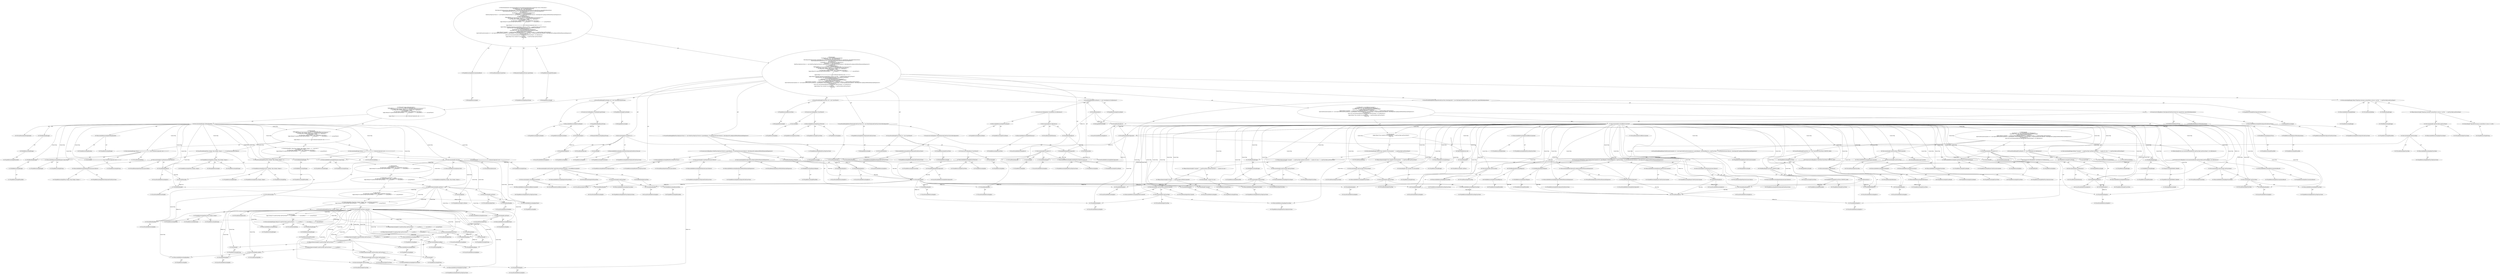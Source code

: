 digraph "instrumentClass#?,InputStream" {
0 [label="2:CtTypeReferenceImpl@InstrumentationResult" shape=ellipse]
1 [label="2:CtPackageReferenceImpl@" shape=ellipse]
2 [label="2:CtVirtualElement@instrumentClass" shape=ellipse]
3 [label="2:CtParameterImpl@InputStream inputStream" shape=ellipse]
4 [label="2:CtTypeReferenceImpl@InputStream" shape=ellipse]
5 [label="2:CtTypeReferenceImpl@IOException" shape=ellipse]
6 [label="2:CtPackageReferenceImpl@" shape=ellipse]
7 [label="3:CtTypeReferenceImpl@ClassReader" shape=ellipse]
8 [label="3:CtPackageReferenceImpl@" shape=ellipse]
9 [label="3:CtExecutableReferenceImpl@ClassReader()" shape=ellipse]
10 [label="3:CtTypeReferenceImpl@ClassReader" shape=ellipse]
11 [label="3:CtTypeReferenceImpl@ClassReader" shape=ellipse]
12 [label="3:CtVariableReadImpl@inputStream" shape=ellipse]
13 [label="3:CtParameterReferenceImpl@inputStream" shape=ellipse]
14 [label="3:CtConstructorCallImpl@new ClassReader(inputStream)" shape=ellipse]
15 [label="3:CtVirtualElement@cr0" shape=ellipse]
16 [label="3:CtLocalVariableImpl@ClassReader cr0 = new ClassReader(inputStream)" shape=ellipse]
17 [label="4:CtTypeReferenceImpl@ClassWriter" shape=ellipse]
18 [label="4:CtPackageReferenceImpl@" shape=ellipse]
19 [label="4:CtExecutableReferenceImpl@ClassWriter(int)" shape=ellipse]
20 [label="4:CtTypeReferenceImpl@ClassWriter" shape=ellipse]
21 [label="4:CtTypeReferenceImpl@ClassWriter" shape=ellipse]
22 [label="4:CtTypeReferenceImpl@int" shape=ellipse]
23 [label="4:CtLiteralImpl@0" shape=ellipse]
24 [label="4:CtTypeReferenceImpl@int" shape=ellipse]
25 [label="4:CtConstructorCallImpl@new ClassWriter(0)" shape=ellipse]
26 [label="4:CtVirtualElement@cw0" shape=ellipse]
27 [label="4:CtLocalVariableImpl@ClassWriter cw0 = new ClassWriter(0)" shape=ellipse]
28 [label="5:CtTypeReferenceImpl@DetectIgnoredCodeClassVisitor" shape=ellipse]
29 [label="5:CtPackageReferenceImpl@" shape=ellipse]
30 [label="6:CtExecutableReferenceImpl@DetectIgnoredCodeClassVisitor()" shape=ellipse]
31 [label="6:CtTypeReferenceImpl@DetectIgnoredCodeClassVisitor" shape=ellipse]
32 [label="6:CtTypeReferenceImpl@DetectIgnoredCodeClassVisitor" shape=ellipse]
33 [label="6:CtVariableReadImpl@cw0" shape=ellipse]
34 [label="6:CtLocalVariableReferenceImpl@cw0" shape=ellipse]
35 [label="6:CtFieldReferenceImpl@ignoreTrivial" shape=ellipse]
36 [label="6:CtTypeReferenceImpl@PlaceHold" shape=ellipse]
37 [label="6:CtFieldReadImpl@ignoreTrivial" shape=ellipse]
38 [label="6:CtFieldReferenceImpl@ignoreMethodAnnotations" shape=ellipse]
39 [label="6:CtTypeReferenceImpl@PlaceHold" shape=ellipse]
40 [label="6:CtFieldReadImpl@ignoreMethodAnnotations" shape=ellipse]
41 [label="6:CtConstructorCallImpl@new DetectIgnoredCodeClassVisitor(cw0, ignoreTrivial, ignoreMethodAnnotations)" shape=ellipse]
42 [label="5:CtVirtualElement@detectIgnoredCv" shape=ellipse]
43 [label="5:CtLocalVariableImpl@DetectIgnoredCodeClassVisitor detectIgnoredCv = new DetectIgnoredCodeClassVisitor(cw0, ignoreTrivial, ignoreMethodAnnotations)" shape=ellipse]
44 [label="7:CtTypeReferenceImpl@DetectDuplicatedCodeClassVisitor" shape=ellipse]
45 [label="7:CtPackageReferenceImpl@" shape=ellipse]
46 [label="7:CtExecutableReferenceImpl@DetectDuplicatedCodeClassVisitor()" shape=ellipse]
47 [label="7:CtTypeReferenceImpl@DetectDuplicatedCodeClassVisitor" shape=ellipse]
48 [label="7:CtTypeReferenceImpl@DetectDuplicatedCodeClassVisitor" shape=ellipse]
49 [label="7:CtVariableReadImpl@detectIgnoredCv" shape=ellipse]
50 [label="7:CtLocalVariableReferenceImpl@detectIgnoredCv" shape=ellipse]
51 [label="7:CtConstructorCallImpl@new DetectDuplicatedCodeClassVisitor(detectIgnoredCv)" shape=ellipse]
52 [label="7:CtVirtualElement@cv0" shape=ellipse]
53 [label="7:CtLocalVariableImpl@DetectDuplicatedCodeClassVisitor cv0 = new DetectDuplicatedCodeClassVisitor(detectIgnoredCv)" shape=ellipse]
54 [label="8:CtExecutableReferenceImpl@accept(DetectDuplicatedCodeClassVisitor,int)" shape=ellipse]
55 [label="8:CtTypeReferenceImpl@ClassReader" shape=ellipse]
56 [label="8:CtTypeReferenceImpl@DetectDuplicatedCodeClassVisitor" shape=ellipse]
57 [label="8:CtTypeReferenceImpl@int" shape=ellipse]
58 [label="8:CtVirtualElement@accept" shape=ellipse]
59 [label="8:CtVariableReadImpl@cr0" shape=ellipse]
60 [label="8:CtLocalVariableReferenceImpl@cr0" shape=ellipse]
61 [label="8:CtVariableReadImpl@cv0" shape=ellipse]
62 [label="8:CtLocalVariableReferenceImpl@cv0" shape=ellipse]
63 [label="8:CtLiteralImpl@0" shape=ellipse]
64 [label="8:CtTypeReferenceImpl@int" shape=ellipse]
65 [label="8:CtInvocationImpl@cr0.accept(cv0, 0)" shape=ellipse]
66 [label="9:CtTypeReferenceImpl@ClassReader" shape=ellipse]
67 [label="9:CtPackageReferenceImpl@" shape=ellipse]
68 [label="9:CtExecutableReferenceImpl@ClassReader()" shape=ellipse]
69 [label="9:CtTypeReferenceImpl@ClassReader" shape=ellipse]
70 [label="9:CtTypeReferenceImpl@ClassReader" shape=ellipse]
71 [label="9:CtExecutableReferenceImpl@toByteArray()" shape=ellipse]
72 [label="9:CtTypeReferenceImpl@ClassWriter" shape=ellipse]
73 [label="9:CtVirtualElement@toByteArray" shape=ellipse]
74 [label="9:CtVariableReadImpl@cw0" shape=ellipse]
75 [label="9:CtLocalVariableReferenceImpl@cw0" shape=ellipse]
76 [label="9:CtInvocationImpl@cw0.toByteArray()" shape=ellipse]
77 [label="9:CtConstructorCallImpl@new ClassReader(cw0.toByteArray())" shape=ellipse]
78 [label="9:CtVirtualElement@cr" shape=ellipse]
79 [label="9:CtLocalVariableImpl@ClassReader cr = new ClassReader(cw0.toByteArray())" shape=ellipse]
80 [label="10:CtTypeReferenceImpl@ClassWriter" shape=ellipse]
81 [label="10:CtPackageReferenceImpl@" shape=ellipse]
82 [label="10:CtExecutableReferenceImpl@ClassWriter(int)" shape=ellipse]
83 [label="10:CtTypeReferenceImpl@ClassWriter" shape=ellipse]
84 [label="10:CtTypeReferenceImpl@ClassWriter" shape=ellipse]
85 [label="10:CtTypeReferenceImpl@int" shape=ellipse]
86 [label="10:CtLiteralImpl@0" shape=ellipse]
87 [label="10:CtTypeReferenceImpl@int" shape=ellipse]
88 [label="10:CtConstructorCallImpl@new ClassWriter(0)" shape=ellipse]
89 [label="10:CtVirtualElement@cw" shape=ellipse]
90 [label="10:CtLocalVariableImpl@ClassWriter cw = new ClassWriter(0)" shape=ellipse]
91 [label="11:CtTypeReferenceImpl@BuildClassMapClassVisitor" shape=ellipse]
92 [label="11:CtPackageReferenceImpl@" shape=ellipse]
93 [label="12:CtExecutableReferenceImpl@BuildClassMapClassVisitor()" shape=ellipse]
94 [label="12:CtTypeReferenceImpl@BuildClassMapClassVisitor" shape=ellipse]
95 [label="12:CtTypeReferenceImpl@BuildClassMapClassVisitor" shape=ellipse]
96 [label="13:CtVariableReadImpl@cw" shape=ellipse]
97 [label="13:CtLocalVariableReferenceImpl@cw" shape=ellipse]
98 [label="14:CtFieldReferenceImpl@ignoreRegexes" shape=ellipse]
99 [label="14:CtTypeReferenceImpl@PlaceHold" shape=ellipse]
100 [label="14:CtFieldReadImpl@ignoreRegexes" shape=ellipse]
101 [label="15:CtExecutableReferenceImpl@getDuplicatesLinesCollector()" shape=ellipse]
102 [label="15:CtTypeReferenceImpl@DetectDuplicatedCodeClassVisitor" shape=ellipse]
103 [label="15:CtVirtualElement@getDuplicatesLinesCollector" shape=ellipse]
104 [label="15:CtVariableReadImpl@cv0" shape=ellipse]
105 [label="15:CtLocalVariableReferenceImpl@cv0" shape=ellipse]
106 [label="15:CtInvocationImpl@cv0.getDuplicatesLinesCollector()" shape=ellipse]
107 [label="16:CtExecutableReferenceImpl@getIgnoredMethodNamesAndSignatures()" shape=ellipse]
108 [label="16:CtTypeReferenceImpl@DetectIgnoredCodeClassVisitor" shape=ellipse]
109 [label="16:CtVirtualElement@getIgnoredMethodNamesAndSignatures" shape=ellipse]
110 [label="16:CtVariableReadImpl@detectIgnoredCv" shape=ellipse]
111 [label="16:CtLocalVariableReferenceImpl@detectIgnoredCv" shape=ellipse]
112 [label="16:CtInvocationImpl@detectIgnoredCv.getIgnoredMethodNamesAndSignatures()" shape=ellipse]
113 [label="12:CtConstructorCallImpl@new BuildClassMapClassVisitor(cw, ignoreRegexes, cv0.getDuplicatesLinesCollector(), detectIgnoredCv.getIgnoredMethodNamesAndSignatures())" shape=ellipse]
114 [label="11:CtVirtualElement@cv" shape=ellipse]
115 [label="11:CtLocalVariableImpl@BuildClassMapClassVisitor cv = new BuildClassMapClassVisitor(cw, ignoreRegexes, cv0.getDuplicatesLinesCollector(), detectIgnoredCv.getIgnoredMethodNamesAndSignatures())" shape=ellipse]
116 [label="17:CtExecutableReferenceImpl@accept(BuildClassMapClassVisitor,int)" shape=ellipse]
117 [label="17:CtTypeReferenceImpl@ClassReader" shape=ellipse]
118 [label="17:CtTypeReferenceImpl@BuildClassMapClassVisitor" shape=ellipse]
119 [label="17:CtTypeReferenceImpl@int" shape=ellipse]
120 [label="17:CtVirtualElement@accept" shape=ellipse]
121 [label="17:CtVariableReadImpl@cr" shape=ellipse]
122 [label="17:CtLocalVariableReferenceImpl@cr" shape=ellipse]
123 [label="17:CtVariableReadImpl@cv" shape=ellipse]
124 [label="17:CtLocalVariableReferenceImpl@cv" shape=ellipse]
125 [label="17:CtLiteralImpl@0" shape=ellipse]
126 [label="17:CtTypeReferenceImpl@int" shape=ellipse]
127 [label="17:CtInvocationImpl@cr.accept(cv, 0)" shape=ellipse]
128 [label="18:CtExecutableReferenceImpl@isDebugEnabled()" shape=ellipse]
129 [label="18:CtTypeReferenceImpl@logger" shape=ellipse]
130 [label="18:CtTypeReferenceImpl@boolean" shape=ellipse]
131 [label="18:CtVirtualElement@isDebugEnabled" shape=ellipse]
132 [label="18:CtFieldReferenceImpl@logger" shape=ellipse]
133 [label="18:CtTypeReferenceImpl@PlaceHold" shape=ellipse]
134 [label="18:CtFieldReadImpl@logger" shape=ellipse]
135 [label="18:CtInvocationImpl@logger.isDebugEnabled()" shape=ellipse]
136 [label="19:CtExecutableReferenceImpl@debug(java.lang.String)" shape=ellipse]
137 [label="19:CtTypeReferenceImpl@logger" shape=ellipse]
138 [label="19:CtTypeReferenceImpl@String" shape=ellipse]
139 [label="19:CtVirtualElement@debug" shape=ellipse]
140 [label="19:CtFieldReferenceImpl@logger" shape=ellipse]
141 [label="19:CtTypeReferenceImpl@PlaceHold" shape=ellipse]
142 [label="19:CtFieldReadImpl@logger" shape=ellipse]
143 [label="19:CtLiteralImpl@\"=============== Detected duplicated code =============\"" shape=ellipse]
144 [label="19:CtTypeReferenceImpl@String" shape=ellipse]
145 [label="19:CtInvocationImpl@logger.debug(\"=============== Detected duplicated code =============\")" shape=ellipse]
146 [label="20:CtTypeReferenceImpl@Map<Integer, Map<Integer, Integer>>" shape=ellipse]
147 [label="20:CtPackageReferenceImpl@" shape=ellipse]
148 [label="20:CtTypeReferenceImpl@Integer" shape=ellipse]
149 [label="20:CtTypeReferenceImpl@Map<Integer, Integer>" shape=ellipse]
150 [label="20:CtExecutableReferenceImpl@getDuplicatesLinesCollector()" shape=ellipse]
151 [label="20:CtTypeReferenceImpl@DetectDuplicatedCodeClassVisitor" shape=ellipse]
152 [label="20:CtTypeReferenceImpl@Map<Integer, Map<Integer, Integer>>" shape=ellipse]
153 [label="20:CtVirtualElement@getDuplicatesLinesCollector" shape=ellipse]
154 [label="20:CtVariableReadImpl@cv0" shape=ellipse]
155 [label="20:CtLocalVariableReferenceImpl@cv0" shape=ellipse]
156 [label="20:CtInvocationImpl@cv0.getDuplicatesLinesCollector()" shape=ellipse]
157 [label="20:CtVirtualElement@l" shape=ellipse]
158 [label="20:CtLocalVariableImpl@Map<Integer, Map<Integer, Integer>> l = cv0.getDuplicatesLinesCollector()" shape=ellipse]
159 [label="21:CtTypeReferenceImpl@Map.Entry<Integer, Map<Integer, Integer>>" shape=ellipse]
160 [label="21:CtTypeReferenceImpl@Map" shape=ellipse]
161 [label="21:CtTypeReferenceImpl@Integer" shape=ellipse]
162 [label="21:CtTypeReferenceImpl@Map<Integer, Integer>" shape=ellipse]
163 [label="21:CtVirtualElement@m" shape=ellipse]
164 [label="21:CtLocalVariableImpl@Map.Entry<Integer, Map<Integer, Integer>> m" shape=ellipse]
165 [label="21:CtExecutableReferenceImpl@entrySet()" shape=ellipse]
166 [label="21:CtTypeReferenceImpl@Map<Integer, Map<Integer, Integer>>" shape=ellipse]
167 [label="21:CtVirtualElement@entrySet" shape=ellipse]
168 [label="21:CtVariableReadImpl@l" shape=ellipse]
169 [label="21:CtLocalVariableReferenceImpl@l" shape=ellipse]
170 [label="21:CtInvocationImpl@l.entrySet()" shape=ellipse]
171 [label="22:CtExecutableReferenceImpl@getValue()" shape=ellipse]
172 [label="22:CtTypeReferenceImpl@m" shape=ellipse]
173 [label="22:CtVirtualElement@getValue" shape=ellipse]
174 [label="22:CtVariableReadImpl@m" shape=ellipse]
175 [label="22:CtLocalVariableReferenceImpl@m" shape=ellipse]
176 [label="22:CtInvocationImpl@m.getValue()" shape=ellipse]
177 [label="22:CtLiteralImpl@null" shape=ellipse]
178 [label="22:CtTypeReferenceImpl@<nulltype>" shape=ellipse]
179 [label="22:CtBinaryOperatorImpl@m.getValue() != null" shape=ellipse]
180 [label="23:CtTypeReferenceImpl@Map.Entry<Integer, Integer>" shape=ellipse]
181 [label="23:CtTypeReferenceImpl@Map" shape=ellipse]
182 [label="23:CtTypeReferenceImpl@Integer" shape=ellipse]
183 [label="23:CtTypeReferenceImpl@Integer" shape=ellipse]
184 [label="23:CtVirtualElement@pair" shape=ellipse]
185 [label="23:CtLocalVariableImpl@Map.Entry<Integer, Integer> pair" shape=ellipse]
186 [label="23:CtExecutableReferenceImpl@entrySet()" shape=ellipse]
187 [label="23:CtVirtualElement@entrySet" shape=ellipse]
188 [label="23:CtExecutableReferenceImpl@getValue()" shape=ellipse]
189 [label="23:CtTypeReferenceImpl@m" shape=ellipse]
190 [label="23:CtVirtualElement@getValue" shape=ellipse]
191 [label="23:CtVariableReadImpl@m" shape=ellipse]
192 [label="23:CtLocalVariableReferenceImpl@m" shape=ellipse]
193 [label="23:CtInvocationImpl@m.getValue()" shape=ellipse]
194 [label="23:CtInvocationImpl@m.getValue().entrySet()" shape=ellipse]
195 [label="24:CtExecutableReferenceImpl@debug()" shape=ellipse]
196 [label="24:CtTypeReferenceImpl@logger" shape=ellipse]
197 [label="24:CtVirtualElement@debug" shape=ellipse]
198 [label="24:CtFieldReferenceImpl@logger" shape=ellipse]
199 [label="24:CtTypeReferenceImpl@PlaceHold" shape=ellipse]
200 [label="24:CtFieldReadImpl@logger" shape=ellipse]
201 [label="25:CtExecutableReferenceImpl@getClassName()" shape=ellipse]
202 [label="25:CtVirtualElement@getClassName" shape=ellipse]
203 [label="25:CtExecutableReferenceImpl@getClassMap()" shape=ellipse]
204 [label="25:CtTypeReferenceImpl@BuildClassMapClassVisitor" shape=ellipse]
205 [label="25:CtVirtualElement@getClassMap" shape=ellipse]
206 [label="25:CtVariableReadImpl@cv" shape=ellipse]
207 [label="25:CtLocalVariableReferenceImpl@cv" shape=ellipse]
208 [label="25:CtInvocationImpl@cv.getClassMap()" shape=ellipse]
209 [label="25:CtInvocationImpl@cv.getClassMap().getClassName()" shape=ellipse]
210 [label="25:CtLiteralImpl@\":\"" shape=ellipse]
211 [label="25:CtTypeReferenceImpl@String" shape=ellipse]
212 [label="25:CtBinaryOperatorImpl@(cv.getClassMap().getClassName() + \":\")" shape=ellipse]
213 [label="25:CtExecutableReferenceImpl@getKey()" shape=ellipse]
214 [label="25:CtTypeReferenceImpl@m" shape=ellipse]
215 [label="25:CtVirtualElement@getKey" shape=ellipse]
216 [label="25:CtVariableReadImpl@m" shape=ellipse]
217 [label="25:CtLocalVariableReferenceImpl@m" shape=ellipse]
218 [label="25:CtInvocationImpl@m.getKey()" shape=ellipse]
219 [label="25:CtBinaryOperatorImpl@((cv.getClassMap().getClassName() + \":\") + m.getKey())" shape=ellipse]
220 [label="25:CtLiteralImpl@\" \"" shape=ellipse]
221 [label="25:CtTypeReferenceImpl@String" shape=ellipse]
222 [label="25:CtBinaryOperatorImpl@(((cv.getClassMap().getClassName() + \":\") + m.getKey()) + \" \")" shape=ellipse]
223 [label="25:CtExecutableReferenceImpl@getKey()" shape=ellipse]
224 [label="25:CtTypeReferenceImpl@pair" shape=ellipse]
225 [label="25:CtVirtualElement@getKey" shape=ellipse]
226 [label="25:CtVariableReadImpl@pair" shape=ellipse]
227 [label="25:CtLocalVariableReferenceImpl@pair" shape=ellipse]
228 [label="25:CtInvocationImpl@pair.getKey()" shape=ellipse]
229 [label="25:CtBinaryOperatorImpl@((((cv.getClassMap().getClassName() + \":\") + m.getKey()) + \" \") + pair.getKey())" shape=ellipse]
230 [label="26:CtLiteralImpl@\"->\"" shape=ellipse]
231 [label="26:CtTypeReferenceImpl@String" shape=ellipse]
232 [label="25:CtBinaryOperatorImpl@(((((cv.getClassMap().getClassName() + \":\") + m.getKey()) + \" \") + pair.getKey()) + \"->\")" shape=ellipse]
233 [label="27:CtExecutableReferenceImpl@getValue()" shape=ellipse]
234 [label="27:CtTypeReferenceImpl@pair" shape=ellipse]
235 [label="27:CtVirtualElement@getValue" shape=ellipse]
236 [label="27:CtVariableReadImpl@pair" shape=ellipse]
237 [label="27:CtLocalVariableReferenceImpl@pair" shape=ellipse]
238 [label="27:CtInvocationImpl@pair.getValue()" shape=ellipse]
239 [label="25:CtBinaryOperatorImpl@(((((cv.getClassMap().getClassName() + \":\") + m.getKey()) + \" \") + pair.getKey()) + \"->\") + pair.getValue()" shape=ellipse]
240 [label="24:CtInvocationImpl@logger.debug((((((cv.getClassMap().getClassName() + \":\") + m.getKey()) + \" \") + pair.getKey()) + \"->\") + pair.getValue())" shape=ellipse]
241 [label="23:CtBlockImpl@\{
    logger.debug((((((cv.getClassMap().getClassName() + \":\") + m.getKey()) + \" \") + pair.getKey()) + \"->\") + pair.getValue());
\}" shape=ellipse]
242 [label="23:CtForEachImpl@for (Map.Entry<Integer, Integer> pair : m.getValue().entrySet()) \{
    logger.debug((((((cv.getClassMap().getClassName() + \":\") + m.getKey()) + \" \") + pair.getKey()) + \"->\") + pair.getValue());
\}" shape=ellipse]
243 [label="22:CtBlockImpl@\{
    for (Map.Entry<Integer, Integer> pair : m.getValue().entrySet()) \{
        logger.debug((((((cv.getClassMap().getClassName() + \":\") + m.getKey()) + \" \") + pair.getKey()) + \"->\") + pair.getValue());
    \}
\}" shape=ellipse]
244 [label="22:CtIfImpl@if (m.getValue() != null) \{
    for (Map.Entry<Integer, Integer> pair : m.getValue().entrySet()) \{
        logger.debug((((((cv.getClassMap().getClassName() + \":\") + m.getKey()) + \" \") + pair.getKey()) + \"->\") + pair.getValue());
    \}
\}" shape=ellipse]
245 [label="21:CtBlockImpl@\{
    if (m.getValue() != null) \{
        for (Map.Entry<Integer, Integer> pair : m.getValue().entrySet()) \{
            logger.debug((((((cv.getClassMap().getClassName() + \":\") + m.getKey()) + \" \") + pair.getKey()) + \"->\") + pair.getValue());
        \}
    \}
\}" shape=ellipse]
246 [label="21:CtForEachImpl@for (Map.Entry<Integer, Map<Integer, Integer>> m : l.entrySet()) \{
    if (m.getValue() != null) \{
        for (Map.Entry<Integer, Integer> pair : m.getValue().entrySet()) \{
            logger.debug((((((cv.getClassMap().getClassName() + \":\") + m.getKey()) + \" \") + pair.getKey()) + \"->\") + pair.getValue());
        \}
    \}
\}" shape=ellipse]
247 [label="31:CtExecutableReferenceImpl@debug(java.lang.String)" shape=ellipse]
248 [label="31:CtTypeReferenceImpl@logger" shape=ellipse]
249 [label="31:CtTypeReferenceImpl@String" shape=ellipse]
250 [label="31:CtVirtualElement@debug" shape=ellipse]
251 [label="31:CtFieldReferenceImpl@logger" shape=ellipse]
252 [label="31:CtTypeReferenceImpl@PlaceHold" shape=ellipse]
253 [label="31:CtFieldReadImpl@logger" shape=ellipse]
254 [label="31:CtLiteralImpl@\"=============== End of detected duplicated code ======\"" shape=ellipse]
255 [label="31:CtTypeReferenceImpl@String" shape=ellipse]
256 [label="31:CtInvocationImpl@logger.debug(\"=============== End of detected duplicated code ======\")" shape=ellipse]
257 [label="18:CtBlockImpl@\{
    logger.debug(\"=============== Detected duplicated code =============\");
    Map<Integer, Map<Integer, Integer>> l = cv0.getDuplicatesLinesCollector();
    for (Map.Entry<Integer, Map<Integer, Integer>> m : l.entrySet()) \{
        if (m.getValue() != null) \{
            for (Map.Entry<Integer, Integer> pair : m.getValue().entrySet()) \{
                logger.debug((((((cv.getClassMap().getClassName() + \":\") + m.getKey()) + \" \") + pair.getKey()) + \"->\") + pair.getValue());
            \}
        \}
    \}
    logger.debug(\"=============== End of detected duplicated code ======\");
\}" shape=ellipse]
258 [label="18:CtIfImpl@if (logger.isDebugEnabled()) \{
    logger.debug(\"=============== Detected duplicated code =============\");
    Map<Integer, Map<Integer, Integer>> l = cv0.getDuplicatesLinesCollector();
    for (Map.Entry<Integer, Map<Integer, Integer>> m : l.entrySet()) \{
        if (m.getValue() != null) \{
            for (Map.Entry<Integer, Integer> pair : m.getValue().entrySet()) \{
                logger.debug((((((cv.getClassMap().getClassName() + \":\") + m.getKey()) + \" \") + pair.getKey()) + \"->\") + pair.getValue());
            \}
        \}
    \}
    logger.debug(\"=============== End of detected duplicated code ======\");
\}" shape=ellipse]
259 [label="33:CtExecutableReferenceImpl@debug()" shape=ellipse]
260 [label="33:CtTypeReferenceImpl@logger" shape=ellipse]
261 [label="33:CtVirtualElement@debug" shape=ellipse]
262 [label="33:CtFieldReferenceImpl@logger" shape=ellipse]
263 [label="33:CtTypeReferenceImpl@PlaceHold" shape=ellipse]
264 [label="33:CtFieldReadImpl@logger" shape=ellipse]
265 [label="34:CtLiteralImpl@\"Migrating classmap in projectData to store in *.ser file: \"" shape=ellipse]
266 [label="34:CtTypeReferenceImpl@String" shape=ellipse]
267 [label="35:CtExecutableReferenceImpl@getClassName()" shape=ellipse]
268 [label="35:CtVirtualElement@getClassName" shape=ellipse]
269 [label="35:CtExecutableReferenceImpl@getClassMap()" shape=ellipse]
270 [label="35:CtTypeReferenceImpl@BuildClassMapClassVisitor" shape=ellipse]
271 [label="35:CtVirtualElement@getClassMap" shape=ellipse]
272 [label="35:CtVariableReadImpl@cv" shape=ellipse]
273 [label="35:CtLocalVariableReferenceImpl@cv" shape=ellipse]
274 [label="35:CtInvocationImpl@cv.getClassMap()" shape=ellipse]
275 [label="35:CtInvocationImpl@cv.getClassMap().getClassName()" shape=ellipse]
276 [label="34:CtBinaryOperatorImpl@\"Migrating classmap in projectData to store in *.ser file: \" + cv.getClassMap().getClassName()" shape=ellipse]
277 [label="33:CtInvocationImpl@logger.debug(\"Migrating classmap in projectData to store in *.ser file: \" + cv.getClassMap().getClassName())" shape=ellipse]
278 [label="36:CtExecutableReferenceImpl@applyOnProjectData()" shape=ellipse]
279 [label="36:CtVirtualElement@applyOnProjectData" shape=ellipse]
280 [label="36:CtExecutableReferenceImpl@getClassMap()" shape=ellipse]
281 [label="36:CtTypeReferenceImpl@BuildClassMapClassVisitor" shape=ellipse]
282 [label="36:CtVirtualElement@getClassMap" shape=ellipse]
283 [label="36:CtVariableReadImpl@cv" shape=ellipse]
284 [label="36:CtLocalVariableReferenceImpl@cv" shape=ellipse]
285 [label="36:CtInvocationImpl@cv.getClassMap()" shape=ellipse]
286 [label="36:CtFieldReferenceImpl@projectData" shape=ellipse]
287 [label="36:CtTypeReferenceImpl@PlaceHold" shape=ellipse]
288 [label="36:CtFieldReadImpl@projectData" shape=ellipse]
289 [label="36:CtExecutableReferenceImpl@shouldBeInstrumented()" shape=ellipse]
290 [label="36:CtTypeReferenceImpl@BuildClassMapClassVisitor" shape=ellipse]
291 [label="36:CtVirtualElement@shouldBeInstrumented" shape=ellipse]
292 [label="36:CtVariableReadImpl@cv" shape=ellipse]
293 [label="36:CtLocalVariableReferenceImpl@cv" shape=ellipse]
294 [label="36:CtInvocationImpl@cv.shouldBeInstrumented()" shape=ellipse]
295 [label="36:CtInvocationImpl@cv.getClassMap().applyOnProjectData(projectData, cv.shouldBeInstrumented())" shape=ellipse]
296 [label="37:CtExecutableReferenceImpl@shouldBeInstrumented()" shape=ellipse]
297 [label="37:CtTypeReferenceImpl@BuildClassMapClassVisitor" shape=ellipse]
298 [label="37:CtTypeReferenceImpl@boolean" shape=ellipse]
299 [label="37:CtVirtualElement@shouldBeInstrumented" shape=ellipse]
300 [label="37:CtVariableReadImpl@cv" shape=ellipse]
301 [label="37:CtLocalVariableReferenceImpl@cv" shape=ellipse]
302 [label="37:CtInvocationImpl@cv.shouldBeInstrumented()" shape=ellipse]
303 [label="38:CtTypeReferenceImpl@ClassReader" shape=ellipse]
304 [label="38:CtPackageReferenceImpl@" shape=ellipse]
305 [label="38:CtExecutableReferenceImpl@ClassReader()" shape=ellipse]
306 [label="38:CtTypeReferenceImpl@ClassReader" shape=ellipse]
307 [label="38:CtTypeReferenceImpl@ClassReader" shape=ellipse]
308 [label="38:CtExecutableReferenceImpl@toByteArray()" shape=ellipse]
309 [label="38:CtTypeReferenceImpl@ClassWriter" shape=ellipse]
310 [label="38:CtVirtualElement@toByteArray" shape=ellipse]
311 [label="38:CtVariableReadImpl@cw0" shape=ellipse]
312 [label="38:CtLocalVariableReferenceImpl@cw0" shape=ellipse]
313 [label="38:CtInvocationImpl@cw0.toByteArray()" shape=ellipse]
314 [label="38:CtConstructorCallImpl@new ClassReader(cw0.toByteArray())" shape=ellipse]
315 [label="38:CtVirtualElement@cr2" shape=ellipse]
316 [label="38:CtLocalVariableImpl@ClassReader cr2 = new ClassReader(cw0.toByteArray())" shape=ellipse]
317 [label="39:CtTypeReferenceImpl@ClassWriter" shape=ellipse]
318 [label="39:CtPackageReferenceImpl@" shape=ellipse]
319 [label="39:CtExecutableReferenceImpl@ClassWriter()" shape=ellipse]
320 [label="39:CtTypeReferenceImpl@ClassWriter" shape=ellipse]
321 [label="39:CtTypeReferenceImpl@ClassWriter" shape=ellipse]
322 [label="39:CtFieldReferenceImpl@ClassWriter.COMPUTE_MAXS" shape=ellipse]
323 [label="39:CtTypeReferenceImpl@ClassWriter" shape=ellipse]
324 [label="39:CtTypeReferenceImpl@PlaceHold" shape=ellipse]
325 [label="39:CtFieldReadImpl@ClassWriter.COMPUTE_MAXS" shape=ellipse]
326 [label="39:CtTypeAccessImpl@ClassWriter" shape=ellipse]
327 [label="39:CtConstructorCallImpl@new ClassWriter(ClassWriter.COMPUTE_MAXS)" shape=ellipse]
328 [label="39:CtVirtualElement@cw2" shape=ellipse]
329 [label="39:CtLocalVariableImpl@ClassWriter cw2 = new ClassWriter(ClassWriter.COMPUTE_MAXS)" shape=ellipse]
330 [label="40:CtExecutableReferenceImpl@assignCounterIds()" shape=ellipse]
331 [label="40:CtVirtualElement@assignCounterIds" shape=ellipse]
332 [label="40:CtExecutableReferenceImpl@getClassMap()" shape=ellipse]
333 [label="40:CtTypeReferenceImpl@BuildClassMapClassVisitor" shape=ellipse]
334 [label="40:CtVirtualElement@getClassMap" shape=ellipse]
335 [label="40:CtVariableReadImpl@cv" shape=ellipse]
336 [label="40:CtLocalVariableReferenceImpl@cv" shape=ellipse]
337 [label="40:CtInvocationImpl@cv.getClassMap()" shape=ellipse]
338 [label="40:CtInvocationImpl@cv.getClassMap().assignCounterIds()" shape=ellipse]
339 [label="41:CtExecutableReferenceImpl@debug()" shape=ellipse]
340 [label="41:CtTypeReferenceImpl@logger" shape=ellipse]
341 [label="41:CtVirtualElement@debug" shape=ellipse]
342 [label="41:CtFieldReferenceImpl@logger" shape=ellipse]
343 [label="41:CtTypeReferenceImpl@PlaceHold" shape=ellipse]
344 [label="41:CtFieldReadImpl@logger" shape=ellipse]
345 [label="42:CtLiteralImpl@\"Assigned \"" shape=ellipse]
346 [label="42:CtTypeReferenceImpl@String" shape=ellipse]
347 [label="42:CtExecutableReferenceImpl@getMaxCounterId()" shape=ellipse]
348 [label="42:CtVirtualElement@getMaxCounterId" shape=ellipse]
349 [label="42:CtExecutableReferenceImpl@getClassMap()" shape=ellipse]
350 [label="42:CtTypeReferenceImpl@BuildClassMapClassVisitor" shape=ellipse]
351 [label="42:CtVirtualElement@getClassMap" shape=ellipse]
352 [label="42:CtVariableReadImpl@cv" shape=ellipse]
353 [label="42:CtLocalVariableReferenceImpl@cv" shape=ellipse]
354 [label="42:CtInvocationImpl@cv.getClassMap()" shape=ellipse]
355 [label="42:CtInvocationImpl@cv.getClassMap().getMaxCounterId()" shape=ellipse]
356 [label="42:CtBinaryOperatorImpl@(\"Assigned \" + cv.getClassMap().getMaxCounterId())" shape=ellipse]
357 [label="42:CtLiteralImpl@\" counters for class:\"" shape=ellipse]
358 [label="42:CtTypeReferenceImpl@String" shape=ellipse]
359 [label="42:CtBinaryOperatorImpl@((\"Assigned \" + cv.getClassMap().getMaxCounterId()) + \" counters for class:\")" shape=ellipse]
360 [label="43:CtExecutableReferenceImpl@getClassName()" shape=ellipse]
361 [label="43:CtVirtualElement@getClassName" shape=ellipse]
362 [label="43:CtExecutableReferenceImpl@getClassMap()" shape=ellipse]
363 [label="43:CtTypeReferenceImpl@BuildClassMapClassVisitor" shape=ellipse]
364 [label="43:CtVirtualElement@getClassMap" shape=ellipse]
365 [label="43:CtVariableReadImpl@cv" shape=ellipse]
366 [label="43:CtLocalVariableReferenceImpl@cv" shape=ellipse]
367 [label="43:CtInvocationImpl@cv.getClassMap()" shape=ellipse]
368 [label="43:CtInvocationImpl@cv.getClassMap().getClassName()" shape=ellipse]
369 [label="42:CtBinaryOperatorImpl@((\"Assigned \" + cv.getClassMap().getMaxCounterId()) + \" counters for class:\") + cv.getClassMap().getClassName()" shape=ellipse]
370 [label="41:CtInvocationImpl@logger.debug(((\"Assigned \" + cv.getClassMap().getMaxCounterId()) + \" counters for class:\") + cv.getClassMap().getClassName())" shape=ellipse]
371 [label="44:CtTypeReferenceImpl@InjectCodeClassInstrumenter" shape=ellipse]
372 [label="44:CtPackageReferenceImpl@" shape=ellipse]
373 [label="45:CtExecutableReferenceImpl@InjectCodeClassInstrumenter()" shape=ellipse]
374 [label="45:CtTypeReferenceImpl@InjectCodeClassInstrumenter" shape=ellipse]
375 [label="45:CtTypeReferenceImpl@InjectCodeClassInstrumenter" shape=ellipse]
376 [label="46:CtVariableReadImpl@cw2" shape=ellipse]
377 [label="46:CtLocalVariableReferenceImpl@cw2" shape=ellipse]
378 [label="47:CtFieldReferenceImpl@ignoreRegexes" shape=ellipse]
379 [label="47:CtTypeReferenceImpl@PlaceHold" shape=ellipse]
380 [label="47:CtFieldReadImpl@ignoreRegexes" shape=ellipse]
381 [label="48:CtFieldReferenceImpl@threadsafeRigorous" shape=ellipse]
382 [label="48:CtTypeReferenceImpl@PlaceHold" shape=ellipse]
383 [label="48:CtFieldReadImpl@threadsafeRigorous" shape=ellipse]
384 [label="49:CtExecutableReferenceImpl@getClassMap()" shape=ellipse]
385 [label="49:CtTypeReferenceImpl@BuildClassMapClassVisitor" shape=ellipse]
386 [label="49:CtVirtualElement@getClassMap" shape=ellipse]
387 [label="49:CtVariableReadImpl@cv" shape=ellipse]
388 [label="49:CtLocalVariableReferenceImpl@cv" shape=ellipse]
389 [label="49:CtInvocationImpl@cv.getClassMap()" shape=ellipse]
390 [label="50:CtExecutableReferenceImpl@getDuplicatesLinesCollector()" shape=ellipse]
391 [label="50:CtTypeReferenceImpl@DetectDuplicatedCodeClassVisitor" shape=ellipse]
392 [label="50:CtVirtualElement@getDuplicatesLinesCollector" shape=ellipse]
393 [label="50:CtVariableReadImpl@cv0" shape=ellipse]
394 [label="50:CtLocalVariableReferenceImpl@cv0" shape=ellipse]
395 [label="50:CtInvocationImpl@cv0.getDuplicatesLinesCollector()" shape=ellipse]
396 [label="51:CtExecutableReferenceImpl@getIgnoredMethodNamesAndSignatures()" shape=ellipse]
397 [label="51:CtTypeReferenceImpl@DetectIgnoredCodeClassVisitor" shape=ellipse]
398 [label="51:CtVirtualElement@getIgnoredMethodNamesAndSignatures" shape=ellipse]
399 [label="51:CtVariableReadImpl@detectIgnoredCv" shape=ellipse]
400 [label="51:CtLocalVariableReferenceImpl@detectIgnoredCv" shape=ellipse]
401 [label="51:CtInvocationImpl@detectIgnoredCv.getIgnoredMethodNamesAndSignatures()" shape=ellipse]
402 [label="45:CtConstructorCallImpl@new InjectCodeClassInstrumenter(cw2, ignoreRegexes, threadsafeRigorous, cv.getClassMap(), cv0.getDuplicatesLinesCollector(), detectIgnoredCv.getIgnoredMethodNamesAndSignatures())" shape=ellipse]
403 [label="44:CtVirtualElement@cv2" shape=ellipse]
404 [label="44:CtLocalVariableImpl@InjectCodeClassInstrumenter cv2 = new InjectCodeClassInstrumenter(cw2, ignoreRegexes, threadsafeRigorous, cv.getClassMap(), cv0.getDuplicatesLinesCollector(), detectIgnoredCv.getIgnoredMethodNamesAndSignatures())" shape=ellipse]
405 [label="52:CtExecutableReferenceImpl@accept(InjectCodeClassInstrumenter,int)" shape=ellipse]
406 [label="52:CtTypeReferenceImpl@ClassReader" shape=ellipse]
407 [label="52:CtTypeReferenceImpl@InjectCodeClassInstrumenter" shape=ellipse]
408 [label="52:CtTypeReferenceImpl@int" shape=ellipse]
409 [label="52:CtVirtualElement@accept" shape=ellipse]
410 [label="52:CtVariableReadImpl@cr2" shape=ellipse]
411 [label="52:CtLocalVariableReferenceImpl@cr2" shape=ellipse]
412 [label="52:CtVariableReadImpl@cv2" shape=ellipse]
413 [label="52:CtLocalVariableReferenceImpl@cv2" shape=ellipse]
414 [label="52:CtLiteralImpl@0" shape=ellipse]
415 [label="52:CtTypeReferenceImpl@int" shape=ellipse]
416 [label="52:CtInvocationImpl@cr2.accept(cv2, 0)" shape=ellipse]
417 [label="53:CtExecutableReferenceImpl@InstrumentationResult()" shape=ellipse]
418 [label="53:CtTypeReferenceImpl@InstrumentationResult" shape=ellipse]
419 [label="53:CtTypeReferenceImpl@InstrumentationResult" shape=ellipse]
420 [label="53:CtExecutableReferenceImpl@getClassName()" shape=ellipse]
421 [label="53:CtVirtualElement@getClassName" shape=ellipse]
422 [label="53:CtExecutableReferenceImpl@getClassMap()" shape=ellipse]
423 [label="53:CtTypeReferenceImpl@BuildClassMapClassVisitor" shape=ellipse]
424 [label="53:CtVirtualElement@getClassMap" shape=ellipse]
425 [label="53:CtVariableReadImpl@cv" shape=ellipse]
426 [label="53:CtLocalVariableReferenceImpl@cv" shape=ellipse]
427 [label="53:CtInvocationImpl@cv.getClassMap()" shape=ellipse]
428 [label="53:CtInvocationImpl@cv.getClassMap().getClassName()" shape=ellipse]
429 [label="53:CtExecutableReferenceImpl@toByteArray()" shape=ellipse]
430 [label="53:CtTypeReferenceImpl@ClassWriter" shape=ellipse]
431 [label="53:CtVirtualElement@toByteArray" shape=ellipse]
432 [label="53:CtVariableReadImpl@cw2" shape=ellipse]
433 [label="53:CtLocalVariableReferenceImpl@cw2" shape=ellipse]
434 [label="53:CtInvocationImpl@cw2.toByteArray()" shape=ellipse]
435 [label="53:CtConstructorCallImpl@new InstrumentationResult(cv.getClassMap().getClassName(), cw2.toByteArray())" shape=ellipse]
436 [label="53:CtReturnImpl@return new InstrumentationResult(cv.getClassMap().getClassName(), cw2.toByteArray())" shape=ellipse]
437 [label="37:CtBlockImpl@\{
    ClassReader cr2 = new ClassReader(cw0.toByteArray());
    ClassWriter cw2 = new ClassWriter(ClassWriter.COMPUTE_MAXS);
    cv.getClassMap().assignCounterIds();
    logger.debug(((\"Assigned \" + cv.getClassMap().getMaxCounterId()) + \" counters for class:\") + cv.getClassMap().getClassName());
    InjectCodeClassInstrumenter cv2 = new InjectCodeClassInstrumenter(cw2, ignoreRegexes, threadsafeRigorous, cv.getClassMap(), cv0.getDuplicatesLinesCollector(), detectIgnoredCv.getIgnoredMethodNamesAndSignatures());
    cr2.accept(cv2, 0);
    return new InstrumentationResult(cv.getClassMap().getClassName(), cw2.toByteArray());
\}" shape=ellipse]
438 [label="55:CtExecutableReferenceImpl@debug()" shape=ellipse]
439 [label="55:CtTypeReferenceImpl@logger" shape=ellipse]
440 [label="55:CtVirtualElement@debug" shape=ellipse]
441 [label="55:CtFieldReferenceImpl@logger" shape=ellipse]
442 [label="55:CtTypeReferenceImpl@PlaceHold" shape=ellipse]
443 [label="55:CtFieldReadImpl@logger" shape=ellipse]
444 [label="55:CtLiteralImpl@\"Class shouldn't be instrumented: \"" shape=ellipse]
445 [label="55:CtTypeReferenceImpl@String" shape=ellipse]
446 [label="55:CtExecutableReferenceImpl@getClassName()" shape=ellipse]
447 [label="55:CtVirtualElement@getClassName" shape=ellipse]
448 [label="55:CtExecutableReferenceImpl@getClassMap()" shape=ellipse]
449 [label="55:CtTypeReferenceImpl@BuildClassMapClassVisitor" shape=ellipse]
450 [label="55:CtVirtualElement@getClassMap" shape=ellipse]
451 [label="55:CtVariableReadImpl@cv" shape=ellipse]
452 [label="55:CtLocalVariableReferenceImpl@cv" shape=ellipse]
453 [label="55:CtInvocationImpl@cv.getClassMap()" shape=ellipse]
454 [label="55:CtInvocationImpl@cv.getClassMap().getClassName()" shape=ellipse]
455 [label="55:CtBinaryOperatorImpl@\"Class shouldn't be instrumented: \" + cv.getClassMap().getClassName()" shape=ellipse]
456 [label="55:CtInvocationImpl@logger.debug(\"Class shouldn't be instrumented: \" + cv.getClassMap().getClassName())" shape=ellipse]
457 [label="56:CtLiteralImpl@null" shape=ellipse]
458 [label="56:CtTypeReferenceImpl@<nulltype>" shape=ellipse]
459 [label="56:CtReturnImpl@return null" shape=ellipse]
460 [label="54:CtBlockImpl@\{
    logger.debug(\"Class shouldn't be instrumented: \" + cv.getClassMap().getClassName());
    return null;
\}" shape=ellipse]
461 [label="37:CtIfImpl@if (cv.shouldBeInstrumented()) \{
    ClassReader cr2 = new ClassReader(cw0.toByteArray());
    ClassWriter cw2 = new ClassWriter(ClassWriter.COMPUTE_MAXS);
    cv.getClassMap().assignCounterIds();
    logger.debug(((\"Assigned \" + cv.getClassMap().getMaxCounterId()) + \" counters for class:\") + cv.getClassMap().getClassName());
    InjectCodeClassInstrumenter cv2 = new InjectCodeClassInstrumenter(cw2, ignoreRegexes, threadsafeRigorous, cv.getClassMap(), cv0.getDuplicatesLinesCollector(), detectIgnoredCv.getIgnoredMethodNamesAndSignatures());
    cr2.accept(cv2, 0);
    return new InstrumentationResult(cv.getClassMap().getClassName(), cw2.toByteArray());
\} else \{
    logger.debug(\"Class shouldn't be instrumented: \" + cv.getClassMap().getClassName());
    return null;
\}" shape=ellipse]
462 [label="2:CtBlockImpl@\{
    ClassReader cr0 = new ClassReader(inputStream);
    ClassWriter cw0 = new ClassWriter(0);
    DetectIgnoredCodeClassVisitor detectIgnoredCv = new DetectIgnoredCodeClassVisitor(cw0, ignoreTrivial, ignoreMethodAnnotations);
    DetectDuplicatedCodeClassVisitor cv0 = new DetectDuplicatedCodeClassVisitor(detectIgnoredCv);
    cr0.accept(cv0, 0);
    ClassReader cr = new ClassReader(cw0.toByteArray());
    ClassWriter cw = new ClassWriter(0);
    BuildClassMapClassVisitor cv = new BuildClassMapClassVisitor(cw, ignoreRegexes, cv0.getDuplicatesLinesCollector(), detectIgnoredCv.getIgnoredMethodNamesAndSignatures());
    cr.accept(cv, 0);
    if (logger.isDebugEnabled()) \{
        logger.debug(\"=============== Detected duplicated code =============\");
        Map<Integer, Map<Integer, Integer>> l = cv0.getDuplicatesLinesCollector();
        for (Map.Entry<Integer, Map<Integer, Integer>> m : l.entrySet()) \{
            if (m.getValue() != null) \{
                for (Map.Entry<Integer, Integer> pair : m.getValue().entrySet()) \{
                    logger.debug((((((cv.getClassMap().getClassName() + \":\") + m.getKey()) + \" \") + pair.getKey()) + \"->\") + pair.getValue());
                \}
            \}
        \}
        logger.debug(\"=============== End of detected duplicated code ======\");
    \}
    logger.debug(\"Migrating classmap in projectData to store in *.ser file: \" + cv.getClassMap().getClassName());
    cv.getClassMap().applyOnProjectData(projectData, cv.shouldBeInstrumented());
    if (cv.shouldBeInstrumented()) \{
        ClassReader cr2 = new ClassReader(cw0.toByteArray());
        ClassWriter cw2 = new ClassWriter(ClassWriter.COMPUTE_MAXS);
        cv.getClassMap().assignCounterIds();
        logger.debug(((\"Assigned \" + cv.getClassMap().getMaxCounterId()) + \" counters for class:\") + cv.getClassMap().getClassName());
        InjectCodeClassInstrumenter cv2 = new InjectCodeClassInstrumenter(cw2, ignoreRegexes, threadsafeRigorous, cv.getClassMap(), cv0.getDuplicatesLinesCollector(), detectIgnoredCv.getIgnoredMethodNamesAndSignatures());
        cr2.accept(cv2, 0);
        return new InstrumentationResult(cv.getClassMap().getClassName(), cw2.toByteArray());
    \} else \{
        logger.debug(\"Class shouldn't be instrumented: \" + cv.getClassMap().getClassName());
        return null;
    \}
\}" shape=ellipse]
463 [label="2:CtMethodImpl@public InstrumentationResult instrumentClass(InputStream inputStream) throws IOException \{
    ClassReader cr0 = new ClassReader(inputStream);
    ClassWriter cw0 = new ClassWriter(0);
    DetectIgnoredCodeClassVisitor detectIgnoredCv = new DetectIgnoredCodeClassVisitor(cw0, ignoreTrivial, ignoreMethodAnnotations);
    DetectDuplicatedCodeClassVisitor cv0 = new DetectDuplicatedCodeClassVisitor(detectIgnoredCv);
    cr0.accept(cv0, 0);
    ClassReader cr = new ClassReader(cw0.toByteArray());
    ClassWriter cw = new ClassWriter(0);
    BuildClassMapClassVisitor cv = new BuildClassMapClassVisitor(cw, ignoreRegexes, cv0.getDuplicatesLinesCollector(), detectIgnoredCv.getIgnoredMethodNamesAndSignatures());
    cr.accept(cv, 0);
    if (logger.isDebugEnabled()) \{
        logger.debug(\"=============== Detected duplicated code =============\");
        Map<Integer, Map<Integer, Integer>> l = cv0.getDuplicatesLinesCollector();
        for (Map.Entry<Integer, Map<Integer, Integer>> m : l.entrySet()) \{
            if (m.getValue() != null) \{
                for (Map.Entry<Integer, Integer> pair : m.getValue().entrySet()) \{
                    logger.debug((((((cv.getClassMap().getClassName() + \":\") + m.getKey()) + \" \") + pair.getKey()) + \"->\") + pair.getValue());
                \}
            \}
        \}
        logger.debug(\"=============== End of detected duplicated code ======\");
    \}
    logger.debug(\"Migrating classmap in projectData to store in *.ser file: \" + cv.getClassMap().getClassName());
    cv.getClassMap().applyOnProjectData(projectData, cv.shouldBeInstrumented());
    if (cv.shouldBeInstrumented()) \{
        ClassReader cr2 = new ClassReader(cw0.toByteArray());
        ClassWriter cw2 = new ClassWriter(ClassWriter.COMPUTE_MAXS);
        cv.getClassMap().assignCounterIds();
        logger.debug(((\"Assigned \" + cv.getClassMap().getMaxCounterId()) + \" counters for class:\") + cv.getClassMap().getClassName());
        InjectCodeClassInstrumenter cv2 = new InjectCodeClassInstrumenter(cw2, ignoreRegexes, threadsafeRigorous, cv.getClassMap(), cv0.getDuplicatesLinesCollector(), detectIgnoredCv.getIgnoredMethodNamesAndSignatures());
        cr2.accept(cv2, 0);
        return new InstrumentationResult(cv.getClassMap().getClassName(), cw2.toByteArray());
    \} else \{
        logger.debug(\"Class shouldn't be instrumented: \" + cv.getClassMap().getClassName());
        return null;
    \}
\}" shape=ellipse]
464 [label="52:Delete@DELETE" shape=ellipse]
465 [label="52:Insert@INSERT" shape=ellipse]
466 [label="52:CtPackageReferenceImpl@" shape=ellipse]
467 [label="52:CtTypeReferenceImpl@EXPAND_FRAMES" shape=ellipse]
468 [label="52:CtTypeAccessImpl@EXPAND_FRAMES" shape=ellipse]
0 -> 1 [label="AST"];
3 -> 4 [label="AST"];
5 -> 6 [label="AST"];
7 -> 8 [label="AST"];
9 -> 10 [label="AST"];
9 -> 11 [label="AST"];
12 -> 13 [label="AST"];
12 -> 15 [label="Data Dep"];
14 -> 9 [label="AST"];
14 -> 12 [label="AST"];
15 -> 59 [label="Define-Use"];
16 -> 15 [label="AST"];
16 -> 7 [label="AST"];
16 -> 14 [label="AST"];
17 -> 18 [label="AST"];
19 -> 20 [label="AST"];
19 -> 21 [label="AST"];
19 -> 22 [label="AST"];
23 -> 24 [label="AST"];
25 -> 19 [label="AST"];
25 -> 23 [label="AST"];
26 -> 33 [label="Define-Use"];
26 -> 74 [label="Define-Use"];
26 -> 311 [label="Define-Use"];
27 -> 26 [label="AST"];
27 -> 17 [label="AST"];
27 -> 25 [label="AST"];
28 -> 29 [label="AST"];
30 -> 31 [label="AST"];
30 -> 32 [label="AST"];
33 -> 34 [label="AST"];
33 -> 42 [label="Data Dep"];
35 -> 36 [label="AST"];
37 -> 35 [label="AST"];
37 -> 42 [label="Data Dep"];
38 -> 39 [label="AST"];
40 -> 38 [label="AST"];
40 -> 42 [label="Data Dep"];
41 -> 30 [label="AST"];
41 -> 33 [label="AST"];
41 -> 37 [label="AST"];
41 -> 40 [label="AST"];
42 -> 49 [label="Define-Use"];
42 -> 110 [label="Define-Use"];
42 -> 399 [label="Define-Use"];
43 -> 42 [label="AST"];
43 -> 28 [label="AST"];
43 -> 41 [label="AST"];
44 -> 45 [label="AST"];
46 -> 47 [label="AST"];
46 -> 48 [label="AST"];
49 -> 50 [label="AST"];
49 -> 52 [label="Data Dep"];
51 -> 46 [label="AST"];
51 -> 49 [label="AST"];
52 -> 61 [label="Define-Use"];
52 -> 104 [label="Define-Use"];
52 -> 154 [label="Define-Use"];
52 -> 393 [label="Define-Use"];
53 -> 52 [label="AST"];
53 -> 44 [label="AST"];
53 -> 51 [label="AST"];
54 -> 55 [label="AST"];
54 -> 56 [label="AST"];
54 -> 57 [label="AST"];
59 -> 60 [label="AST"];
61 -> 62 [label="AST"];
63 -> 64 [label="AST"];
65 -> 58 [label="AST"];
65 -> 59 [label="AST"];
65 -> 54 [label="AST"];
65 -> 61 [label="AST"];
65 -> 63 [label="AST"];
66 -> 67 [label="AST"];
68 -> 69 [label="AST"];
68 -> 70 [label="AST"];
71 -> 72 [label="AST"];
74 -> 75 [label="AST"];
74 -> 78 [label="Data Dep"];
76 -> 73 [label="AST"];
76 -> 74 [label="AST"];
76 -> 71 [label="AST"];
77 -> 68 [label="AST"];
77 -> 76 [label="AST"];
78 -> 121 [label="Define-Use"];
79 -> 78 [label="AST"];
79 -> 66 [label="AST"];
79 -> 77 [label="AST"];
80 -> 81 [label="AST"];
82 -> 83 [label="AST"];
82 -> 84 [label="AST"];
82 -> 85 [label="AST"];
86 -> 87 [label="AST"];
88 -> 82 [label="AST"];
88 -> 86 [label="AST"];
89 -> 96 [label="Define-Use"];
90 -> 89 [label="AST"];
90 -> 80 [label="AST"];
90 -> 88 [label="AST"];
91 -> 92 [label="AST"];
93 -> 94 [label="AST"];
93 -> 95 [label="AST"];
96 -> 97 [label="AST"];
96 -> 114 [label="Data Dep"];
98 -> 99 [label="AST"];
100 -> 98 [label="AST"];
100 -> 114 [label="Data Dep"];
101 -> 102 [label="AST"];
104 -> 105 [label="AST"];
104 -> 114 [label="Data Dep"];
106 -> 103 [label="AST"];
106 -> 104 [label="AST"];
106 -> 101 [label="AST"];
107 -> 108 [label="AST"];
110 -> 111 [label="AST"];
110 -> 114 [label="Data Dep"];
112 -> 109 [label="AST"];
112 -> 110 [label="AST"];
112 -> 107 [label="AST"];
113 -> 93 [label="AST"];
113 -> 96 [label="AST"];
113 -> 100 [label="AST"];
113 -> 106 [label="AST"];
113 -> 112 [label="AST"];
114 -> 123 [label="Define-Use"];
114 -> 206 [label="Define-Use"];
114 -> 272 [label="Define-Use"];
114 -> 283 [label="Define-Use"];
114 -> 292 [label="Define-Use"];
114 -> 300 [label="Define-Use"];
114 -> 335 [label="Define-Use"];
114 -> 352 [label="Define-Use"];
114 -> 365 [label="Define-Use"];
114 -> 387 [label="Define-Use"];
114 -> 425 [label="Define-Use"];
114 -> 451 [label="Define-Use"];
115 -> 114 [label="AST"];
115 -> 91 [label="AST"];
115 -> 113 [label="AST"];
116 -> 117 [label="AST"];
116 -> 118 [label="AST"];
116 -> 119 [label="AST"];
121 -> 122 [label="AST"];
123 -> 124 [label="AST"];
125 -> 126 [label="AST"];
127 -> 120 [label="AST"];
127 -> 121 [label="AST"];
127 -> 116 [label="AST"];
127 -> 123 [label="AST"];
127 -> 125 [label="AST"];
128 -> 129 [label="AST"];
128 -> 130 [label="AST"];
132 -> 133 [label="AST"];
134 -> 132 [label="AST"];
135 -> 131 [label="AST"];
135 -> 134 [label="AST"];
135 -> 128 [label="AST"];
135 -> 257 [label="Control Dep"];
135 -> 145 [label="Control Dep"];
135 -> 136 [label="Control Dep"];
135 -> 142 [label="Control Dep"];
135 -> 143 [label="Control Dep"];
135 -> 158 [label="Control Dep"];
135 -> 156 [label="Control Dep"];
135 -> 150 [label="Control Dep"];
135 -> 154 [label="Control Dep"];
135 -> 246 [label="Control Dep"];
135 -> 164 [label="Control Dep"];
135 -> 170 [label="Control Dep"];
135 -> 165 [label="Control Dep"];
135 -> 168 [label="Control Dep"];
135 -> 256 [label="Control Dep"];
135 -> 247 [label="Control Dep"];
135 -> 253 [label="Control Dep"];
135 -> 254 [label="Control Dep"];
136 -> 137 [label="AST"];
136 -> 138 [label="AST"];
140 -> 141 [label="AST"];
142 -> 140 [label="AST"];
143 -> 144 [label="AST"];
145 -> 139 [label="AST"];
145 -> 142 [label="AST"];
145 -> 136 [label="AST"];
145 -> 143 [label="AST"];
146 -> 147 [label="AST"];
146 -> 148 [label="AST"];
146 -> 149 [label="AST"];
150 -> 151 [label="AST"];
150 -> 152 [label="AST"];
154 -> 155 [label="AST"];
154 -> 157 [label="Data Dep"];
156 -> 153 [label="AST"];
156 -> 154 [label="AST"];
156 -> 150 [label="AST"];
157 -> 168 [label="Define-Use"];
158 -> 157 [label="AST"];
158 -> 146 [label="AST"];
158 -> 156 [label="AST"];
159 -> 160 [label="AST"];
159 -> 161 [label="AST"];
159 -> 162 [label="AST"];
163 -> 174 [label="Define-Use"];
163 -> 191 [label="Define-Use"];
163 -> 216 [label="Define-Use"];
164 -> 163 [label="AST"];
164 -> 159 [label="AST"];
165 -> 166 [label="AST"];
168 -> 169 [label="AST"];
170 -> 167 [label="AST"];
170 -> 168 [label="AST"];
170 -> 165 [label="AST"];
170 -> 245 [label="Control Dep"];
170 -> 244 [label="Control Dep"];
170 -> 179 [label="Control Dep"];
170 -> 176 [label="Control Dep"];
170 -> 171 [label="Control Dep"];
170 -> 174 [label="Control Dep"];
170 -> 177 [label="Control Dep"];
171 -> 172 [label="AST"];
174 -> 175 [label="AST"];
176 -> 173 [label="AST"];
176 -> 174 [label="AST"];
176 -> 171 [label="AST"];
177 -> 178 [label="AST"];
179 -> 176 [label="AST"];
179 -> 177 [label="AST"];
179 -> 243 [label="Control Dep"];
179 -> 242 [label="Control Dep"];
179 -> 185 [label="Control Dep"];
179 -> 194 [label="Control Dep"];
179 -> 186 [label="Control Dep"];
179 -> 193 [label="Control Dep"];
179 -> 188 [label="Control Dep"];
179 -> 191 [label="Control Dep"];
180 -> 181 [label="AST"];
180 -> 182 [label="AST"];
180 -> 183 [label="AST"];
184 -> 226 [label="Define-Use"];
184 -> 236 [label="Define-Use"];
185 -> 184 [label="AST"];
185 -> 180 [label="AST"];
188 -> 189 [label="AST"];
191 -> 192 [label="AST"];
193 -> 190 [label="AST"];
193 -> 191 [label="AST"];
193 -> 188 [label="AST"];
194 -> 187 [label="AST"];
194 -> 193 [label="AST"];
194 -> 186 [label="AST"];
194 -> 241 [label="Control Dep"];
194 -> 240 [label="Control Dep"];
194 -> 195 [label="Control Dep"];
194 -> 200 [label="Control Dep"];
194 -> 239 [label="Control Dep"];
194 -> 232 [label="Control Dep"];
194 -> 229 [label="Control Dep"];
194 -> 222 [label="Control Dep"];
194 -> 219 [label="Control Dep"];
194 -> 212 [label="Control Dep"];
194 -> 209 [label="Control Dep"];
194 -> 201 [label="Control Dep"];
194 -> 208 [label="Control Dep"];
194 -> 203 [label="Control Dep"];
194 -> 206 [label="Control Dep"];
194 -> 210 [label="Control Dep"];
194 -> 218 [label="Control Dep"];
194 -> 213 [label="Control Dep"];
194 -> 216 [label="Control Dep"];
194 -> 220 [label="Control Dep"];
194 -> 228 [label="Control Dep"];
194 -> 223 [label="Control Dep"];
194 -> 226 [label="Control Dep"];
194 -> 230 [label="Control Dep"];
194 -> 238 [label="Control Dep"];
194 -> 233 [label="Control Dep"];
194 -> 236 [label="Control Dep"];
195 -> 196 [label="AST"];
198 -> 199 [label="AST"];
200 -> 198 [label="AST"];
203 -> 204 [label="AST"];
206 -> 207 [label="AST"];
208 -> 205 [label="AST"];
208 -> 206 [label="AST"];
208 -> 203 [label="AST"];
209 -> 202 [label="AST"];
209 -> 208 [label="AST"];
209 -> 201 [label="AST"];
210 -> 211 [label="AST"];
212 -> 209 [label="AST"];
212 -> 210 [label="AST"];
213 -> 214 [label="AST"];
216 -> 217 [label="AST"];
218 -> 215 [label="AST"];
218 -> 216 [label="AST"];
218 -> 213 [label="AST"];
219 -> 212 [label="AST"];
219 -> 218 [label="AST"];
220 -> 221 [label="AST"];
222 -> 219 [label="AST"];
222 -> 220 [label="AST"];
223 -> 224 [label="AST"];
226 -> 227 [label="AST"];
228 -> 225 [label="AST"];
228 -> 226 [label="AST"];
228 -> 223 [label="AST"];
229 -> 222 [label="AST"];
229 -> 228 [label="AST"];
230 -> 231 [label="AST"];
232 -> 229 [label="AST"];
232 -> 230 [label="AST"];
233 -> 234 [label="AST"];
236 -> 237 [label="AST"];
238 -> 235 [label="AST"];
238 -> 236 [label="AST"];
238 -> 233 [label="AST"];
239 -> 232 [label="AST"];
239 -> 238 [label="AST"];
240 -> 197 [label="AST"];
240 -> 200 [label="AST"];
240 -> 195 [label="AST"];
240 -> 239 [label="AST"];
241 -> 240 [label="AST"];
242 -> 185 [label="AST"];
242 -> 194 [label="AST"];
242 -> 241 [label="AST"];
243 -> 242 [label="AST"];
244 -> 179 [label="AST"];
244 -> 243 [label="AST"];
245 -> 244 [label="AST"];
246 -> 164 [label="AST"];
246 -> 170 [label="AST"];
246 -> 245 [label="AST"];
247 -> 248 [label="AST"];
247 -> 249 [label="AST"];
251 -> 252 [label="AST"];
253 -> 251 [label="AST"];
254 -> 255 [label="AST"];
256 -> 250 [label="AST"];
256 -> 253 [label="AST"];
256 -> 247 [label="AST"];
256 -> 254 [label="AST"];
257 -> 145 [label="AST"];
257 -> 158 [label="AST"];
257 -> 246 [label="AST"];
257 -> 256 [label="AST"];
258 -> 135 [label="AST"];
258 -> 257 [label="AST"];
259 -> 260 [label="AST"];
262 -> 263 [label="AST"];
264 -> 262 [label="AST"];
265 -> 266 [label="AST"];
269 -> 270 [label="AST"];
272 -> 273 [label="AST"];
274 -> 271 [label="AST"];
274 -> 272 [label="AST"];
274 -> 269 [label="AST"];
275 -> 268 [label="AST"];
275 -> 274 [label="AST"];
275 -> 267 [label="AST"];
276 -> 265 [label="AST"];
276 -> 275 [label="AST"];
277 -> 261 [label="AST"];
277 -> 264 [label="AST"];
277 -> 259 [label="AST"];
277 -> 276 [label="AST"];
280 -> 281 [label="AST"];
283 -> 284 [label="AST"];
285 -> 282 [label="AST"];
285 -> 283 [label="AST"];
285 -> 280 [label="AST"];
286 -> 287 [label="AST"];
288 -> 286 [label="AST"];
289 -> 290 [label="AST"];
292 -> 293 [label="AST"];
294 -> 291 [label="AST"];
294 -> 292 [label="AST"];
294 -> 289 [label="AST"];
295 -> 279 [label="AST"];
295 -> 285 [label="AST"];
295 -> 278 [label="AST"];
295 -> 288 [label="AST"];
295 -> 294 [label="AST"];
296 -> 297 [label="AST"];
296 -> 298 [label="AST"];
300 -> 301 [label="AST"];
302 -> 299 [label="AST"];
302 -> 300 [label="AST"];
302 -> 296 [label="AST"];
302 -> 437 [label="Control Dep"];
302 -> 316 [label="Control Dep"];
302 -> 314 [label="Control Dep"];
302 -> 305 [label="Control Dep"];
302 -> 313 [label="Control Dep"];
302 -> 308 [label="Control Dep"];
302 -> 311 [label="Control Dep"];
302 -> 329 [label="Control Dep"];
302 -> 327 [label="Control Dep"];
302 -> 319 [label="Control Dep"];
302 -> 325 [label="Control Dep"];
302 -> 338 [label="Control Dep"];
302 -> 330 [label="Control Dep"];
302 -> 337 [label="Control Dep"];
302 -> 332 [label="Control Dep"];
302 -> 335 [label="Control Dep"];
302 -> 370 [label="Control Dep"];
302 -> 339 [label="Control Dep"];
302 -> 344 [label="Control Dep"];
302 -> 369 [label="Control Dep"];
302 -> 359 [label="Control Dep"];
302 -> 356 [label="Control Dep"];
302 -> 345 [label="Control Dep"];
302 -> 355 [label="Control Dep"];
302 -> 347 [label="Control Dep"];
302 -> 354 [label="Control Dep"];
302 -> 349 [label="Control Dep"];
302 -> 352 [label="Control Dep"];
302 -> 357 [label="Control Dep"];
302 -> 368 [label="Control Dep"];
302 -> 360 [label="Control Dep"];
302 -> 367 [label="Control Dep"];
302 -> 362 [label="Control Dep"];
302 -> 365 [label="Control Dep"];
302 -> 404 [label="Control Dep"];
302 -> 402 [label="Control Dep"];
302 -> 373 [label="Control Dep"];
302 -> 376 [label="Control Dep"];
302 -> 380 [label="Control Dep"];
302 -> 383 [label="Control Dep"];
302 -> 389 [label="Control Dep"];
302 -> 384 [label="Control Dep"];
302 -> 387 [label="Control Dep"];
302 -> 395 [label="Control Dep"];
302 -> 390 [label="Control Dep"];
302 -> 393 [label="Control Dep"];
302 -> 401 [label="Control Dep"];
302 -> 396 [label="Control Dep"];
302 -> 399 [label="Control Dep"];
302 -> 416 [label="Control Dep"];
302 -> 405 [label="Control Dep"];
302 -> 410 [label="Control Dep"];
302 -> 412 [label="Control Dep"];
302 -> 414 [label="Control Dep"];
302 -> 436 [label="Control Dep"];
302 -> 435 [label="Control Dep"];
302 -> 417 [label="Control Dep"];
302 -> 428 [label="Control Dep"];
302 -> 420 [label="Control Dep"];
302 -> 427 [label="Control Dep"];
302 -> 422 [label="Control Dep"];
302 -> 425 [label="Control Dep"];
302 -> 434 [label="Control Dep"];
302 -> 429 [label="Control Dep"];
302 -> 432 [label="Control Dep"];
302 -> 460 [label="Control Dep"];
302 -> 456 [label="Control Dep"];
302 -> 438 [label="Control Dep"];
302 -> 443 [label="Control Dep"];
302 -> 455 [label="Control Dep"];
302 -> 444 [label="Control Dep"];
302 -> 454 [label="Control Dep"];
302 -> 446 [label="Control Dep"];
302 -> 453 [label="Control Dep"];
302 -> 448 [label="Control Dep"];
302 -> 451 [label="Control Dep"];
302 -> 459 [label="Control Dep"];
302 -> 457 [label="Control Dep"];
302 -> 468 [label="Control Dep"];
303 -> 304 [label="AST"];
305 -> 306 [label="AST"];
305 -> 307 [label="AST"];
308 -> 309 [label="AST"];
311 -> 312 [label="AST"];
311 -> 315 [label="Data Dep"];
313 -> 310 [label="AST"];
313 -> 311 [label="AST"];
313 -> 308 [label="AST"];
314 -> 305 [label="AST"];
314 -> 313 [label="AST"];
315 -> 410 [label="Define-Use"];
316 -> 315 [label="AST"];
316 -> 303 [label="AST"];
316 -> 314 [label="AST"];
317 -> 318 [label="AST"];
319 -> 320 [label="AST"];
319 -> 321 [label="AST"];
322 -> 323 [label="AST"];
322 -> 324 [label="AST"];
325 -> 326 [label="AST"];
325 -> 322 [label="AST"];
325 -> 328 [label="Data Dep"];
327 -> 319 [label="AST"];
327 -> 325 [label="AST"];
328 -> 376 [label="Define-Use"];
328 -> 432 [label="Define-Use"];
329 -> 328 [label="AST"];
329 -> 317 [label="AST"];
329 -> 327 [label="AST"];
332 -> 333 [label="AST"];
335 -> 336 [label="AST"];
337 -> 334 [label="AST"];
337 -> 335 [label="AST"];
337 -> 332 [label="AST"];
338 -> 331 [label="AST"];
338 -> 337 [label="AST"];
338 -> 330 [label="AST"];
339 -> 340 [label="AST"];
342 -> 343 [label="AST"];
344 -> 342 [label="AST"];
345 -> 346 [label="AST"];
349 -> 350 [label="AST"];
352 -> 353 [label="AST"];
354 -> 351 [label="AST"];
354 -> 352 [label="AST"];
354 -> 349 [label="AST"];
355 -> 348 [label="AST"];
355 -> 354 [label="AST"];
355 -> 347 [label="AST"];
356 -> 345 [label="AST"];
356 -> 355 [label="AST"];
357 -> 358 [label="AST"];
359 -> 356 [label="AST"];
359 -> 357 [label="AST"];
362 -> 363 [label="AST"];
365 -> 366 [label="AST"];
367 -> 364 [label="AST"];
367 -> 365 [label="AST"];
367 -> 362 [label="AST"];
368 -> 361 [label="AST"];
368 -> 367 [label="AST"];
368 -> 360 [label="AST"];
369 -> 359 [label="AST"];
369 -> 368 [label="AST"];
370 -> 341 [label="AST"];
370 -> 344 [label="AST"];
370 -> 339 [label="AST"];
370 -> 369 [label="AST"];
371 -> 372 [label="AST"];
373 -> 374 [label="AST"];
373 -> 375 [label="AST"];
376 -> 377 [label="AST"];
376 -> 403 [label="Data Dep"];
378 -> 379 [label="AST"];
380 -> 378 [label="AST"];
380 -> 403 [label="Data Dep"];
381 -> 382 [label="AST"];
383 -> 381 [label="AST"];
383 -> 403 [label="Data Dep"];
384 -> 385 [label="AST"];
387 -> 388 [label="AST"];
387 -> 403 [label="Data Dep"];
389 -> 386 [label="AST"];
389 -> 387 [label="AST"];
389 -> 384 [label="AST"];
390 -> 391 [label="AST"];
393 -> 394 [label="AST"];
393 -> 403 [label="Data Dep"];
395 -> 392 [label="AST"];
395 -> 393 [label="AST"];
395 -> 390 [label="AST"];
396 -> 397 [label="AST"];
399 -> 400 [label="AST"];
399 -> 403 [label="Data Dep"];
401 -> 398 [label="AST"];
401 -> 399 [label="AST"];
401 -> 396 [label="AST"];
402 -> 373 [label="AST"];
402 -> 376 [label="AST"];
402 -> 380 [label="AST"];
402 -> 383 [label="AST"];
402 -> 389 [label="AST"];
402 -> 395 [label="AST"];
402 -> 401 [label="AST"];
403 -> 412 [label="Define-Use"];
404 -> 403 [label="AST"];
404 -> 371 [label="AST"];
404 -> 402 [label="AST"];
405 -> 406 [label="AST"];
405 -> 407 [label="AST"];
405 -> 408 [label="AST"];
410 -> 411 [label="AST"];
412 -> 413 [label="AST"];
414 -> 415 [label="AST"];
414 -> 464 [label="Action"];
416 -> 409 [label="AST"];
416 -> 410 [label="AST"];
416 -> 405 [label="AST"];
416 -> 412 [label="AST"];
416 -> 414 [label="AST"];
416 -> 465 [label="Action"];
417 -> 418 [label="AST"];
417 -> 419 [label="AST"];
422 -> 423 [label="AST"];
425 -> 426 [label="AST"];
427 -> 424 [label="AST"];
427 -> 425 [label="AST"];
427 -> 422 [label="AST"];
428 -> 421 [label="AST"];
428 -> 427 [label="AST"];
428 -> 420 [label="AST"];
429 -> 430 [label="AST"];
432 -> 433 [label="AST"];
434 -> 431 [label="AST"];
434 -> 432 [label="AST"];
434 -> 429 [label="AST"];
435 -> 417 [label="AST"];
435 -> 428 [label="AST"];
435 -> 434 [label="AST"];
436 -> 435 [label="AST"];
437 -> 316 [label="AST"];
437 -> 329 [label="AST"];
437 -> 338 [label="AST"];
437 -> 370 [label="AST"];
437 -> 404 [label="AST"];
437 -> 416 [label="AST"];
437 -> 436 [label="AST"];
438 -> 439 [label="AST"];
441 -> 442 [label="AST"];
443 -> 441 [label="AST"];
444 -> 445 [label="AST"];
448 -> 449 [label="AST"];
451 -> 452 [label="AST"];
453 -> 450 [label="AST"];
453 -> 451 [label="AST"];
453 -> 448 [label="AST"];
454 -> 447 [label="AST"];
454 -> 453 [label="AST"];
454 -> 446 [label="AST"];
455 -> 444 [label="AST"];
455 -> 454 [label="AST"];
456 -> 440 [label="AST"];
456 -> 443 [label="AST"];
456 -> 438 [label="AST"];
456 -> 455 [label="AST"];
457 -> 458 [label="AST"];
459 -> 457 [label="AST"];
460 -> 456 [label="AST"];
460 -> 459 [label="AST"];
461 -> 302 [label="AST"];
461 -> 437 [label="AST"];
461 -> 460 [label="AST"];
462 -> 16 [label="AST"];
462 -> 27 [label="AST"];
462 -> 43 [label="AST"];
462 -> 53 [label="AST"];
462 -> 65 [label="AST"];
462 -> 79 [label="AST"];
462 -> 90 [label="AST"];
462 -> 115 [label="AST"];
462 -> 127 [label="AST"];
462 -> 258 [label="AST"];
462 -> 277 [label="AST"];
462 -> 295 [label="AST"];
462 -> 461 [label="AST"];
463 -> 2 [label="AST"];
463 -> 0 [label="AST"];
463 -> 3 [label="AST"];
463 -> 5 [label="AST"];
463 -> 462 [label="AST"];
465 -> 468 [label="Action"];
467 -> 466 [label="AST"];
468 -> 467 [label="AST"];
}